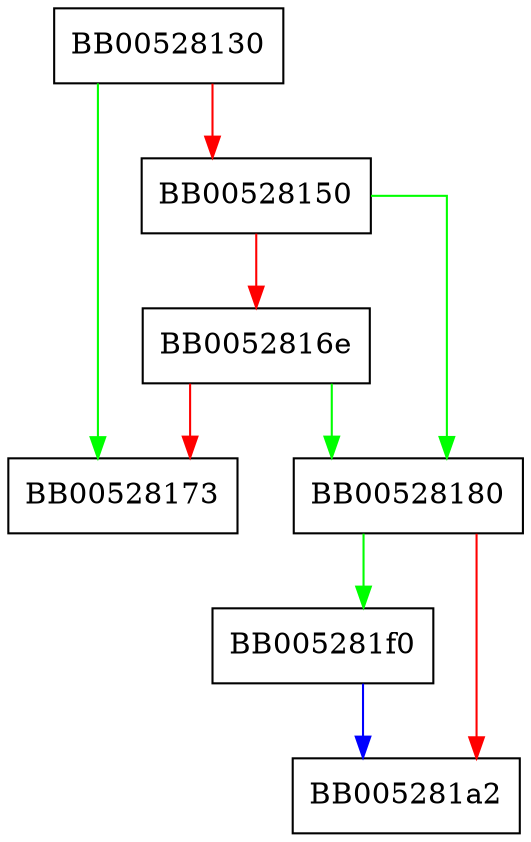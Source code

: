 digraph X509_PKEY_new {
  node [shape="box"];
  graph [splines=ortho];
  BB00528130 -> BB00528173 [color="green"];
  BB00528130 -> BB00528150 [color="red"];
  BB00528150 -> BB00528180 [color="green"];
  BB00528150 -> BB0052816e [color="red"];
  BB0052816e -> BB00528180 [color="green"];
  BB0052816e -> BB00528173 [color="red"];
  BB00528180 -> BB005281f0 [color="green"];
  BB00528180 -> BB005281a2 [color="red"];
  BB005281f0 -> BB005281a2 [color="blue"];
}